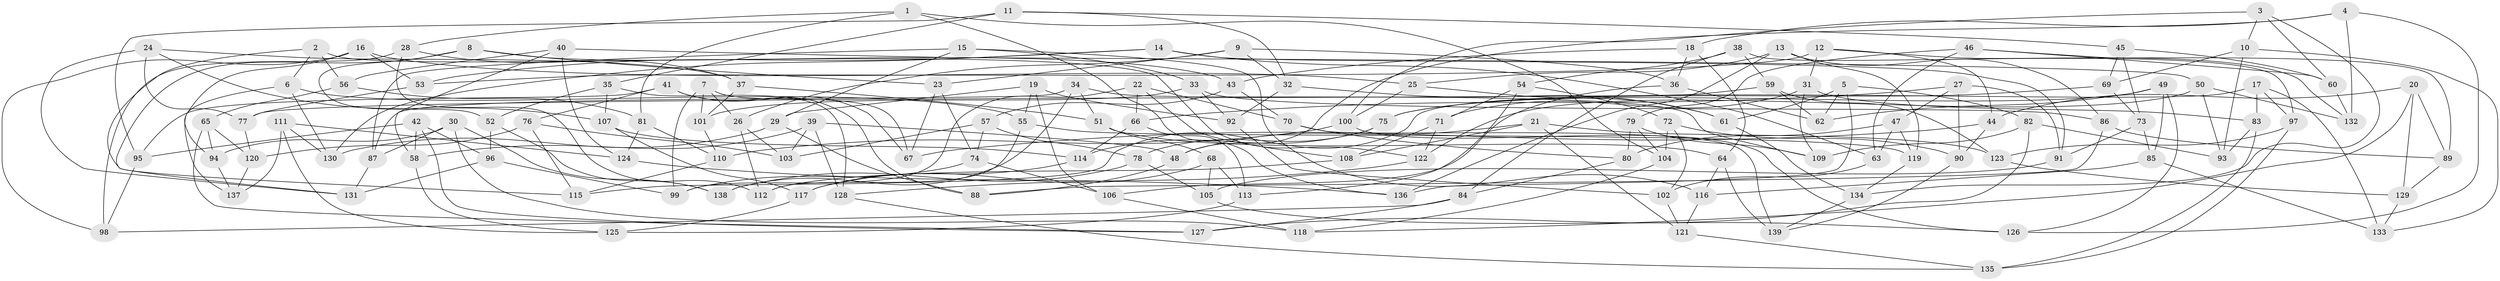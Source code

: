 // coarse degree distribution, {6: 0.5813953488372093, 4: 0.37209302325581395, 5: 0.03488372093023256, 3: 0.011627906976744186}
// Generated by graph-tools (version 1.1) at 2025/24/03/03/25 07:24:28]
// undirected, 139 vertices, 278 edges
graph export_dot {
graph [start="1"]
  node [color=gray90,style=filled];
  1;
  2;
  3;
  4;
  5;
  6;
  7;
  8;
  9;
  10;
  11;
  12;
  13;
  14;
  15;
  16;
  17;
  18;
  19;
  20;
  21;
  22;
  23;
  24;
  25;
  26;
  27;
  28;
  29;
  30;
  31;
  32;
  33;
  34;
  35;
  36;
  37;
  38;
  39;
  40;
  41;
  42;
  43;
  44;
  45;
  46;
  47;
  48;
  49;
  50;
  51;
  52;
  53;
  54;
  55;
  56;
  57;
  58;
  59;
  60;
  61;
  62;
  63;
  64;
  65;
  66;
  67;
  68;
  69;
  70;
  71;
  72;
  73;
  74;
  75;
  76;
  77;
  78;
  79;
  80;
  81;
  82;
  83;
  84;
  85;
  86;
  87;
  88;
  89;
  90;
  91;
  92;
  93;
  94;
  95;
  96;
  97;
  98;
  99;
  100;
  101;
  102;
  103;
  104;
  105;
  106;
  107;
  108;
  109;
  110;
  111;
  112;
  113;
  114;
  115;
  116;
  117;
  118;
  119;
  120;
  121;
  122;
  123;
  124;
  125;
  126;
  127;
  128;
  129;
  130;
  131;
  132;
  133;
  134;
  135;
  136;
  137;
  138;
  139;
  1 -- 104;
  1 -- 81;
  1 -- 28;
  1 -- 136;
  2 -- 122;
  2 -- 56;
  2 -- 115;
  2 -- 6;
  3 -- 10;
  3 -- 134;
  3 -- 100;
  3 -- 60;
  4 -- 18;
  4 -- 126;
  4 -- 132;
  4 -- 48;
  5 -- 136;
  5 -- 62;
  5 -- 82;
  5 -- 61;
  6 -- 55;
  6 -- 137;
  6 -- 130;
  7 -- 101;
  7 -- 26;
  7 -- 67;
  7 -- 99;
  8 -- 43;
  8 -- 23;
  8 -- 52;
  8 -- 131;
  9 -- 36;
  9 -- 32;
  9 -- 26;
  9 -- 23;
  10 -- 133;
  10 -- 69;
  10 -- 93;
  11 -- 35;
  11 -- 95;
  11 -- 32;
  11 -- 45;
  12 -- 44;
  12 -- 31;
  12 -- 53;
  12 -- 132;
  13 -- 119;
  13 -- 86;
  13 -- 136;
  13 -- 25;
  14 -- 63;
  14 -- 53;
  14 -- 130;
  14 -- 91;
  15 -- 33;
  15 -- 87;
  15 -- 116;
  15 -- 29;
  16 -- 94;
  16 -- 53;
  16 -- 25;
  16 -- 98;
  17 -- 133;
  17 -- 97;
  17 -- 83;
  17 -- 115;
  18 -- 36;
  18 -- 64;
  18 -- 43;
  19 -- 106;
  19 -- 55;
  19 -- 29;
  19 -- 92;
  20 -- 118;
  20 -- 44;
  20 -- 129;
  20 -- 89;
  21 -- 123;
  21 -- 121;
  21 -- 48;
  21 -- 108;
  22 -- 66;
  22 -- 99;
  22 -- 108;
  22 -- 70;
  23 -- 74;
  23 -- 67;
  24 -- 37;
  24 -- 107;
  24 -- 77;
  24 -- 131;
  25 -- 100;
  25 -- 61;
  26 -- 112;
  26 -- 103;
  27 -- 90;
  27 -- 91;
  27 -- 47;
  27 -- 66;
  28 -- 37;
  28 -- 98;
  28 -- 112;
  29 -- 130;
  29 -- 88;
  30 -- 138;
  30 -- 118;
  30 -- 87;
  30 -- 94;
  31 -- 83;
  31 -- 71;
  31 -- 109;
  32 -- 61;
  32 -- 92;
  33 -- 92;
  33 -- 101;
  33 -- 86;
  34 -- 138;
  34 -- 51;
  34 -- 109;
  34 -- 87;
  35 -- 52;
  35 -- 128;
  35 -- 107;
  36 -- 106;
  36 -- 62;
  37 -- 101;
  37 -- 51;
  38 -- 59;
  38 -- 84;
  38 -- 54;
  38 -- 97;
  39 -- 103;
  39 -- 58;
  39 -- 128;
  39 -- 48;
  40 -- 50;
  40 -- 58;
  40 -- 124;
  40 -- 56;
  41 -- 67;
  41 -- 95;
  41 -- 76;
  41 -- 88;
  42 -- 96;
  42 -- 95;
  42 -- 127;
  42 -- 58;
  43 -- 57;
  43 -- 70;
  44 -- 90;
  44 -- 67;
  45 -- 69;
  45 -- 60;
  45 -- 73;
  46 -- 63;
  46 -- 79;
  46 -- 60;
  46 -- 89;
  47 -- 119;
  47 -- 63;
  47 -- 80;
  48 -- 88;
  49 -- 62;
  49 -- 85;
  49 -- 126;
  49 -- 75;
  50 -- 122;
  50 -- 93;
  50 -- 132;
  51 -- 68;
  51 -- 64;
  52 -- 96;
  52 -- 138;
  53 -- 77;
  54 -- 72;
  54 -- 113;
  54 -- 71;
  55 -- 119;
  55 -- 112;
  56 -- 81;
  56 -- 65;
  57 -- 74;
  57 -- 103;
  57 -- 78;
  58 -- 125;
  59 -- 62;
  59 -- 77;
  59 -- 123;
  60 -- 132;
  61 -- 134;
  63 -- 102;
  64 -- 116;
  64 -- 139;
  65 -- 94;
  65 -- 127;
  65 -- 120;
  66 -- 114;
  66 -- 113;
  68 -- 105;
  68 -- 117;
  68 -- 113;
  69 -- 73;
  69 -- 75;
  70 -- 139;
  70 -- 80;
  71 -- 122;
  71 -- 108;
  72 -- 104;
  72 -- 102;
  72 -- 90;
  73 -- 85;
  73 -- 91;
  74 -- 106;
  74 -- 99;
  75 -- 78;
  75 -- 114;
  76 -- 120;
  76 -- 115;
  76 -- 103;
  77 -- 120;
  78 -- 138;
  78 -- 105;
  79 -- 109;
  79 -- 104;
  79 -- 80;
  80 -- 84;
  81 -- 110;
  81 -- 124;
  82 -- 109;
  82 -- 127;
  82 -- 93;
  83 -- 93;
  83 -- 135;
  84 -- 98;
  84 -- 127;
  85 -- 133;
  85 -- 116;
  86 -- 89;
  86 -- 88;
  87 -- 131;
  89 -- 129;
  90 -- 139;
  91 -- 105;
  92 -- 102;
  94 -- 137;
  95 -- 98;
  96 -- 131;
  96 -- 99;
  97 -- 135;
  97 -- 123;
  100 -- 110;
  100 -- 126;
  101 -- 110;
  102 -- 121;
  104 -- 118;
  105 -- 126;
  106 -- 118;
  107 -- 114;
  107 -- 117;
  108 -- 112;
  110 -- 115;
  111 -- 125;
  111 -- 137;
  111 -- 130;
  111 -- 124;
  113 -- 125;
  114 -- 117;
  116 -- 121;
  117 -- 125;
  119 -- 134;
  120 -- 137;
  121 -- 135;
  122 -- 128;
  123 -- 129;
  124 -- 136;
  128 -- 135;
  129 -- 133;
  134 -- 139;
}

